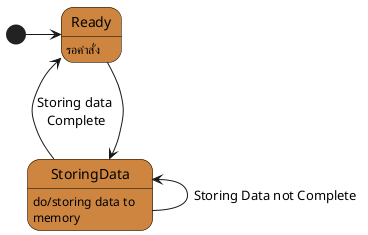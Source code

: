 @startuml Store Data
skinparam state {
    StartColor Red
    BackgroundColor Peru
    BorderColor Black
    FontName Impact
}
[*] -right-> Ready
Ready : รอคำสั่ง
Ready-down->StoringData
StoringData:do/storing data to \nmemory
StoringData-up->StoringData:Storing Data not Complete
StoringData-left->Ready:Storing data \nComplete
@enduml